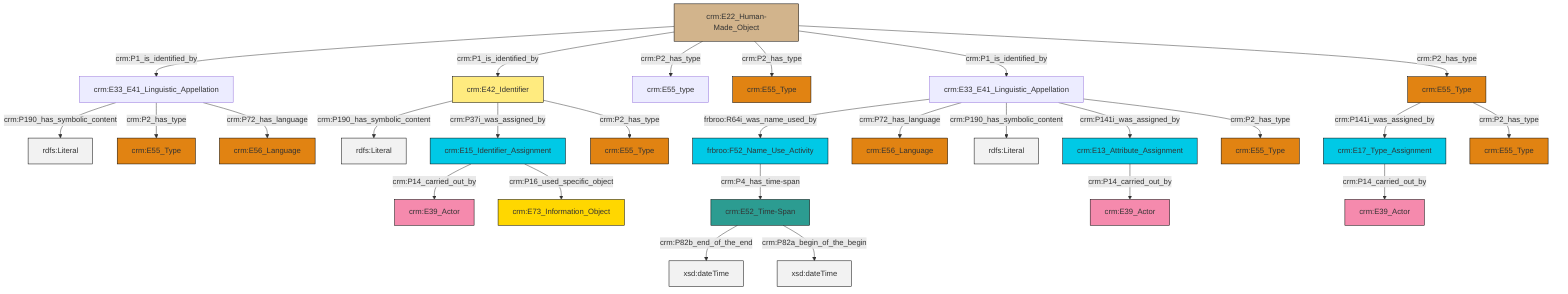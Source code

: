graph TD
classDef Literal fill:#f2f2f2,stroke:#000000;
classDef CRM_Entity fill:#FFFFFF,stroke:#000000;
classDef Temporal_Entity fill:#00C9E6, stroke:#000000;
classDef Type fill:#E18312, stroke:#000000;
classDef Time-Span fill:#2C9C91, stroke:#000000;
classDef Appellation fill:#FFEB7F, stroke:#000000;
classDef Place fill:#008836, stroke:#000000;
classDef Persistent_Item fill:#B266B2, stroke:#000000;
classDef Conceptual_Object fill:#FFD700, stroke:#000000;
classDef Physical_Thing fill:#D2B48C, stroke:#000000;
classDef Actor fill:#f58aad, stroke:#000000;
classDef PC_Classes fill:#4ce600, stroke:#000000;
classDef Multi fill:#cccccc,stroke:#000000;

0["crm:E17_Type_Assignment"]:::Temporal_Entity -->|crm:P14_carried_out_by| 1["crm:E39_Actor"]:::Actor
2["crm:E33_E41_Linguistic_Appellation"]:::Default -->|crm:P190_has_symbolic_content| 3[rdfs:Literal]:::Literal
6["crm:E33_E41_Linguistic_Appellation"]:::Default -->|frbroo:R64i_was_name_used_by| 7["frbroo:F52_Name_Use_Activity"]:::Temporal_Entity
8["crm:E15_Identifier_Assignment"]:::Temporal_Entity -->|crm:P14_carried_out_by| 9["crm:E39_Actor"]:::Actor
4["crm:E55_Type"]:::Type -->|crm:P141i_was_assigned_by| 0["crm:E17_Type_Assignment"]:::Temporal_Entity
6["crm:E33_E41_Linguistic_Appellation"]:::Default -->|crm:P72_has_language| 19["crm:E56_Language"]:::Type
20["crm:E52_Time-Span"]:::Time-Span -->|crm:P82b_end_of_the_end| 21[xsd:dateTime]:::Literal
22["crm:E22_Human-Made_Object"]:::Physical_Thing -->|crm:P1_is_identified_by| 2["crm:E33_E41_Linguistic_Appellation"]:::Default
14["crm:E13_Attribute_Assignment"]:::Temporal_Entity -->|crm:P14_carried_out_by| 23["crm:E39_Actor"]:::Actor
2["crm:E33_E41_Linguistic_Appellation"]:::Default -->|crm:P2_has_type| 24["crm:E55_Type"]:::Type
25["crm:E42_Identifier"]:::Appellation -->|crm:P190_has_symbolic_content| 26[rdfs:Literal]:::Literal
6["crm:E33_E41_Linguistic_Appellation"]:::Default -->|crm:P190_has_symbolic_content| 27[rdfs:Literal]:::Literal
8["crm:E15_Identifier_Assignment"]:::Temporal_Entity -->|crm:P16_used_specific_object| 28["crm:E73_Information_Object"]:::Conceptual_Object
7["frbroo:F52_Name_Use_Activity"]:::Temporal_Entity -->|crm:P4_has_time-span| 20["crm:E52_Time-Span"]:::Time-Span
6["crm:E33_E41_Linguistic_Appellation"]:::Default -->|crm:P141i_was_assigned_by| 14["crm:E13_Attribute_Assignment"]:::Temporal_Entity
6["crm:E33_E41_Linguistic_Appellation"]:::Default -->|crm:P2_has_type| 29["crm:E55_Type"]:::Type
22["crm:E22_Human-Made_Object"]:::Physical_Thing -->|crm:P1_is_identified_by| 25["crm:E42_Identifier"]:::Appellation
22["crm:E22_Human-Made_Object"]:::Physical_Thing -->|crm:P2_has_type| 30["crm:E55_type"]:::Default
22["crm:E22_Human-Made_Object"]:::Physical_Thing -->|crm:P2_has_type| 11["crm:E55_Type"]:::Type
22["crm:E22_Human-Made_Object"]:::Physical_Thing -->|crm:P1_is_identified_by| 6["crm:E33_E41_Linguistic_Appellation"]:::Default
25["crm:E42_Identifier"]:::Appellation -->|crm:P37i_was_assigned_by| 8["crm:E15_Identifier_Assignment"]:::Temporal_Entity
20["crm:E52_Time-Span"]:::Time-Span -->|crm:P82a_begin_of_the_begin| 45[xsd:dateTime]:::Literal
2["crm:E33_E41_Linguistic_Appellation"]:::Default -->|crm:P72_has_language| 32["crm:E56_Language"]:::Type
22["crm:E22_Human-Made_Object"]:::Physical_Thing -->|crm:P2_has_type| 4["crm:E55_Type"]:::Type
25["crm:E42_Identifier"]:::Appellation -->|crm:P2_has_type| 39["crm:E55_Type"]:::Type
4["crm:E55_Type"]:::Type -->|crm:P2_has_type| 17["crm:E55_Type"]:::Type